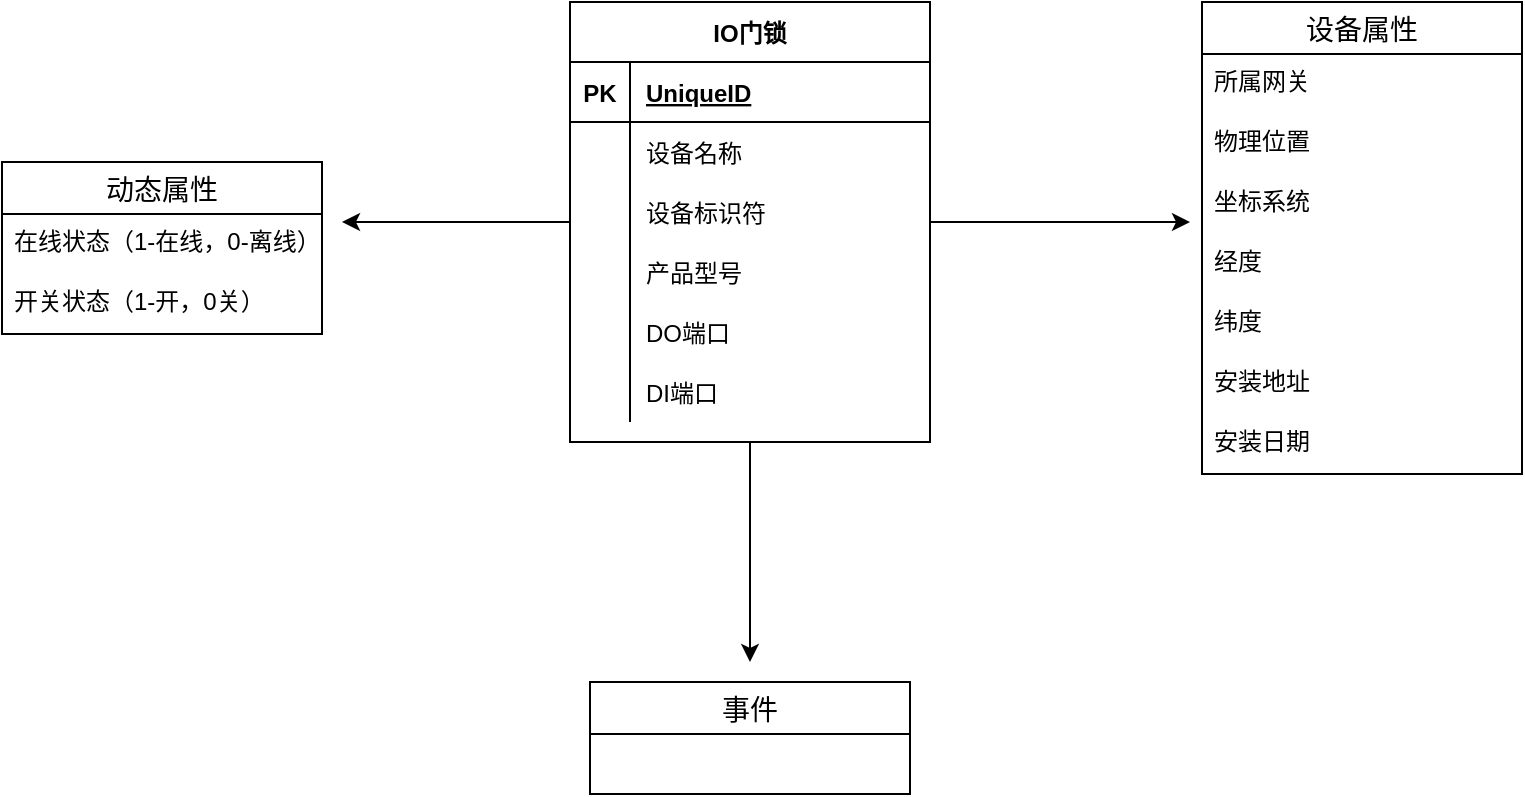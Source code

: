 <mxfile version="14.8.4" type="github"><diagram id="exYlIwoRCqoKy-3qKyyk" name="Page-1"><mxGraphModel dx="946" dy="518" grid="1" gridSize="10" guides="1" tooltips="1" connect="1" arrows="1" fold="1" page="1" pageScale="1" pageWidth="827" pageHeight="1169" math="0" shadow="0"><root><mxCell id="0"/><mxCell id="1" parent="0"/><mxCell id="SLLAKNv1LBHuQRLllBD7-59" value="" style="edgeStyle=orthogonalEdgeStyle;rounded=0;orthogonalLoop=1;jettySize=auto;html=1;" edge="1" parent="1" source="SLLAKNv1LBHuQRLllBD7-14"><mxGeometry relative="1" as="geometry"><mxPoint x="634" y="130" as="targetPoint"/></mxGeometry></mxCell><mxCell id="SLLAKNv1LBHuQRLllBD7-107" value="" style="edgeStyle=orthogonalEdgeStyle;rounded=0;orthogonalLoop=1;jettySize=auto;html=1;" edge="1" parent="1" source="SLLAKNv1LBHuQRLllBD7-14"><mxGeometry relative="1" as="geometry"><mxPoint x="210" y="130" as="targetPoint"/></mxGeometry></mxCell><mxCell id="SLLAKNv1LBHuQRLllBD7-113" value="" style="edgeStyle=orthogonalEdgeStyle;rounded=0;orthogonalLoop=1;jettySize=auto;html=1;" edge="1" parent="1" source="SLLAKNv1LBHuQRLllBD7-14"><mxGeometry relative="1" as="geometry"><mxPoint x="414" y="350" as="targetPoint"/><Array as="points"><mxPoint x="414" y="320"/><mxPoint x="414" y="320"/></Array></mxGeometry></mxCell><mxCell id="SLLAKNv1LBHuQRLllBD7-14" value="IO门锁" style="shape=table;startSize=30;container=1;collapsible=1;childLayout=tableLayout;fixedRows=1;rowLines=0;fontStyle=1;align=center;resizeLast=1;" vertex="1" parent="1"><mxGeometry x="324" y="20" width="180" height="220" as="geometry"><mxRectangle x="324" y="90" width="70" height="30" as="alternateBounds"/></mxGeometry></mxCell><mxCell id="SLLAKNv1LBHuQRLllBD7-15" value="" style="shape=partialRectangle;collapsible=0;dropTarget=0;pointerEvents=0;fillColor=none;top=0;left=0;bottom=1;right=0;points=[[0,0.5],[1,0.5]];portConstraint=eastwest;" vertex="1" parent="SLLAKNv1LBHuQRLllBD7-14"><mxGeometry y="30" width="180" height="30" as="geometry"/></mxCell><mxCell id="SLLAKNv1LBHuQRLllBD7-16" value="PK" style="shape=partialRectangle;connectable=0;fillColor=none;top=0;left=0;bottom=0;right=0;fontStyle=1;overflow=hidden;" vertex="1" parent="SLLAKNv1LBHuQRLllBD7-15"><mxGeometry width="30" height="30" as="geometry"/></mxCell><mxCell id="SLLAKNv1LBHuQRLllBD7-17" value="UniqueID" style="shape=partialRectangle;connectable=0;fillColor=none;top=0;left=0;bottom=0;right=0;align=left;spacingLeft=6;fontStyle=5;overflow=hidden;" vertex="1" parent="SLLAKNv1LBHuQRLllBD7-15"><mxGeometry x="30" width="150" height="30" as="geometry"/></mxCell><mxCell id="SLLAKNv1LBHuQRLllBD7-18" value="" style="shape=partialRectangle;collapsible=0;dropTarget=0;pointerEvents=0;fillColor=none;top=0;left=0;bottom=0;right=0;points=[[0,0.5],[1,0.5]];portConstraint=eastwest;" vertex="1" parent="SLLAKNv1LBHuQRLllBD7-14"><mxGeometry y="60" width="180" height="30" as="geometry"/></mxCell><mxCell id="SLLAKNv1LBHuQRLllBD7-19" value="" style="shape=partialRectangle;connectable=0;fillColor=none;top=0;left=0;bottom=0;right=0;editable=1;overflow=hidden;" vertex="1" parent="SLLAKNv1LBHuQRLllBD7-18"><mxGeometry width="30" height="30" as="geometry"/></mxCell><mxCell id="SLLAKNv1LBHuQRLllBD7-20" value="设备名称" style="shape=partialRectangle;connectable=0;fillColor=none;top=0;left=0;bottom=0;right=0;align=left;spacingLeft=6;overflow=hidden;" vertex="1" parent="SLLAKNv1LBHuQRLllBD7-18"><mxGeometry x="30" width="150" height="30" as="geometry"/></mxCell><mxCell id="SLLAKNv1LBHuQRLllBD7-21" value="" style="shape=partialRectangle;collapsible=0;dropTarget=0;pointerEvents=0;fillColor=none;top=0;left=0;bottom=0;right=0;points=[[0,0.5],[1,0.5]];portConstraint=eastwest;" vertex="1" parent="SLLAKNv1LBHuQRLllBD7-14"><mxGeometry y="90" width="180" height="30" as="geometry"/></mxCell><mxCell id="SLLAKNv1LBHuQRLllBD7-22" value="" style="shape=partialRectangle;connectable=0;fillColor=none;top=0;left=0;bottom=0;right=0;editable=1;overflow=hidden;" vertex="1" parent="SLLAKNv1LBHuQRLllBD7-21"><mxGeometry width="30" height="30" as="geometry"/></mxCell><mxCell id="SLLAKNv1LBHuQRLllBD7-23" value="设备标识符" style="shape=partialRectangle;connectable=0;fillColor=none;top=0;left=0;bottom=0;right=0;align=left;spacingLeft=6;overflow=hidden;" vertex="1" parent="SLLAKNv1LBHuQRLllBD7-21"><mxGeometry x="30" width="150" height="30" as="geometry"/></mxCell><mxCell id="SLLAKNv1LBHuQRLllBD7-24" value="" style="shape=partialRectangle;collapsible=0;dropTarget=0;pointerEvents=0;fillColor=none;top=0;left=0;bottom=0;right=0;points=[[0,0.5],[1,0.5]];portConstraint=eastwest;" vertex="1" parent="SLLAKNv1LBHuQRLllBD7-14"><mxGeometry y="120" width="180" height="30" as="geometry"/></mxCell><mxCell id="SLLAKNv1LBHuQRLllBD7-25" value="" style="shape=partialRectangle;connectable=0;fillColor=none;top=0;left=0;bottom=0;right=0;editable=1;overflow=hidden;" vertex="1" parent="SLLAKNv1LBHuQRLllBD7-24"><mxGeometry width="30" height="30" as="geometry"/></mxCell><mxCell id="SLLAKNv1LBHuQRLllBD7-26" value="产品型号" style="shape=partialRectangle;connectable=0;fillColor=none;top=0;left=0;bottom=0;right=0;align=left;spacingLeft=6;overflow=hidden;" vertex="1" parent="SLLAKNv1LBHuQRLllBD7-24"><mxGeometry x="30" width="150" height="30" as="geometry"/></mxCell><mxCell id="SLLAKNv1LBHuQRLllBD7-48" value="" style="shape=partialRectangle;collapsible=0;dropTarget=0;pointerEvents=0;fillColor=none;top=0;left=0;bottom=0;right=0;points=[[0,0.5],[1,0.5]];portConstraint=eastwest;" vertex="1" parent="SLLAKNv1LBHuQRLllBD7-14"><mxGeometry y="150" width="180" height="30" as="geometry"/></mxCell><mxCell id="SLLAKNv1LBHuQRLllBD7-49" value="" style="shape=partialRectangle;connectable=0;fillColor=none;top=0;left=0;bottom=0;right=0;editable=1;overflow=hidden;" vertex="1" parent="SLLAKNv1LBHuQRLllBD7-48"><mxGeometry width="30" height="30" as="geometry"/></mxCell><mxCell id="SLLAKNv1LBHuQRLllBD7-50" value="DO端口" style="shape=partialRectangle;connectable=0;fillColor=none;top=0;left=0;bottom=0;right=0;align=left;spacingLeft=6;overflow=hidden;" vertex="1" parent="SLLAKNv1LBHuQRLllBD7-48"><mxGeometry x="30" width="150" height="30" as="geometry"/></mxCell><mxCell id="SLLAKNv1LBHuQRLllBD7-51" value="" style="shape=partialRectangle;collapsible=0;dropTarget=0;pointerEvents=0;fillColor=none;top=0;left=0;bottom=0;right=0;points=[[0,0.5],[1,0.5]];portConstraint=eastwest;" vertex="1" parent="SLLAKNv1LBHuQRLllBD7-14"><mxGeometry y="180" width="180" height="30" as="geometry"/></mxCell><mxCell id="SLLAKNv1LBHuQRLllBD7-52" value="" style="shape=partialRectangle;connectable=0;fillColor=none;top=0;left=0;bottom=0;right=0;editable=1;overflow=hidden;" vertex="1" parent="SLLAKNv1LBHuQRLllBD7-51"><mxGeometry width="30" height="30" as="geometry"/></mxCell><mxCell id="SLLAKNv1LBHuQRLllBD7-53" value="DI端口" style="shape=partialRectangle;connectable=0;fillColor=none;top=0;left=0;bottom=0;right=0;align=left;spacingLeft=6;overflow=hidden;" vertex="1" parent="SLLAKNv1LBHuQRLllBD7-51"><mxGeometry x="30" width="150" height="30" as="geometry"/></mxCell><mxCell id="SLLAKNv1LBHuQRLllBD7-54" value="设备属性" style="swimlane;fontStyle=0;childLayout=stackLayout;horizontal=1;startSize=26;horizontalStack=0;resizeParent=1;resizeParentMax=0;resizeLast=0;collapsible=1;marginBottom=0;align=center;fontSize=14;" vertex="1" parent="1"><mxGeometry x="640" y="20" width="160" height="236" as="geometry"/></mxCell><mxCell id="SLLAKNv1LBHuQRLllBD7-55" value="所属网关" style="text;strokeColor=none;fillColor=none;spacingLeft=4;spacingRight=4;overflow=hidden;rotatable=0;points=[[0,0.5],[1,0.5]];portConstraint=eastwest;fontSize=12;" vertex="1" parent="SLLAKNv1LBHuQRLllBD7-54"><mxGeometry y="26" width="160" height="30" as="geometry"/></mxCell><mxCell id="SLLAKNv1LBHuQRLllBD7-56" value="物理位置" style="text;strokeColor=none;fillColor=none;spacingLeft=4;spacingRight=4;overflow=hidden;rotatable=0;points=[[0,0.5],[1,0.5]];portConstraint=eastwest;fontSize=12;" vertex="1" parent="SLLAKNv1LBHuQRLllBD7-54"><mxGeometry y="56" width="160" height="30" as="geometry"/></mxCell><mxCell id="SLLAKNv1LBHuQRLllBD7-57" value="坐标系统" style="text;strokeColor=none;fillColor=none;spacingLeft=4;spacingRight=4;overflow=hidden;rotatable=0;points=[[0,0.5],[1,0.5]];portConstraint=eastwest;fontSize=12;" vertex="1" parent="SLLAKNv1LBHuQRLllBD7-54"><mxGeometry y="86" width="160" height="30" as="geometry"/></mxCell><mxCell id="SLLAKNv1LBHuQRLllBD7-60" value="经度" style="text;strokeColor=none;fillColor=none;spacingLeft=4;spacingRight=4;overflow=hidden;rotatable=0;points=[[0,0.5],[1,0.5]];portConstraint=eastwest;fontSize=12;" vertex="1" parent="SLLAKNv1LBHuQRLllBD7-54"><mxGeometry y="116" width="160" height="30" as="geometry"/></mxCell><mxCell id="SLLAKNv1LBHuQRLllBD7-61" value="纬度" style="text;strokeColor=none;fillColor=none;spacingLeft=4;spacingRight=4;overflow=hidden;rotatable=0;points=[[0,0.5],[1,0.5]];portConstraint=eastwest;fontSize=12;" vertex="1" parent="SLLAKNv1LBHuQRLllBD7-54"><mxGeometry y="146" width="160" height="30" as="geometry"/></mxCell><mxCell id="SLLAKNv1LBHuQRLllBD7-63" value="安装地址" style="text;strokeColor=none;fillColor=none;spacingLeft=4;spacingRight=4;overflow=hidden;rotatable=0;points=[[0,0.5],[1,0.5]];portConstraint=eastwest;fontSize=12;" vertex="1" parent="SLLAKNv1LBHuQRLllBD7-54"><mxGeometry y="176" width="160" height="30" as="geometry"/></mxCell><mxCell id="SLLAKNv1LBHuQRLllBD7-65" value="安装日期" style="text;strokeColor=none;fillColor=none;spacingLeft=4;spacingRight=4;overflow=hidden;rotatable=0;points=[[0,0.5],[1,0.5]];portConstraint=eastwest;fontSize=12;" vertex="1" parent="SLLAKNv1LBHuQRLllBD7-54"><mxGeometry y="206" width="160" height="30" as="geometry"/></mxCell><mxCell id="SLLAKNv1LBHuQRLllBD7-108" value="动态属性" style="swimlane;fontStyle=0;childLayout=stackLayout;horizontal=1;startSize=26;horizontalStack=0;resizeParent=1;resizeParentMax=0;resizeLast=0;collapsible=1;marginBottom=0;align=center;fontSize=14;" vertex="1" parent="1"><mxGeometry x="40" y="100" width="160" height="86" as="geometry"/></mxCell><mxCell id="SLLAKNv1LBHuQRLllBD7-109" value="在线状态（1-在线，0-离线）" style="text;strokeColor=none;fillColor=none;spacingLeft=4;spacingRight=4;overflow=hidden;rotatable=0;points=[[0,0.5],[1,0.5]];portConstraint=eastwest;fontSize=12;" vertex="1" parent="SLLAKNv1LBHuQRLllBD7-108"><mxGeometry y="26" width="160" height="30" as="geometry"/></mxCell><mxCell id="SLLAKNv1LBHuQRLllBD7-110" value="开关状态（1-开，0关）" style="text;strokeColor=none;fillColor=none;spacingLeft=4;spacingRight=4;overflow=hidden;rotatable=0;points=[[0,0.5],[1,0.5]];portConstraint=eastwest;fontSize=12;" vertex="1" parent="SLLAKNv1LBHuQRLllBD7-108"><mxGeometry y="56" width="160" height="30" as="geometry"/></mxCell><mxCell id="SLLAKNv1LBHuQRLllBD7-114" value="事件" style="swimlane;fontStyle=0;childLayout=stackLayout;horizontal=1;startSize=26;horizontalStack=0;resizeParent=1;resizeParentMax=0;resizeLast=0;collapsible=1;marginBottom=0;align=center;fontSize=14;" vertex="1" parent="1"><mxGeometry x="334" y="360" width="160" height="56" as="geometry"/></mxCell></root></mxGraphModel></diagram></mxfile>